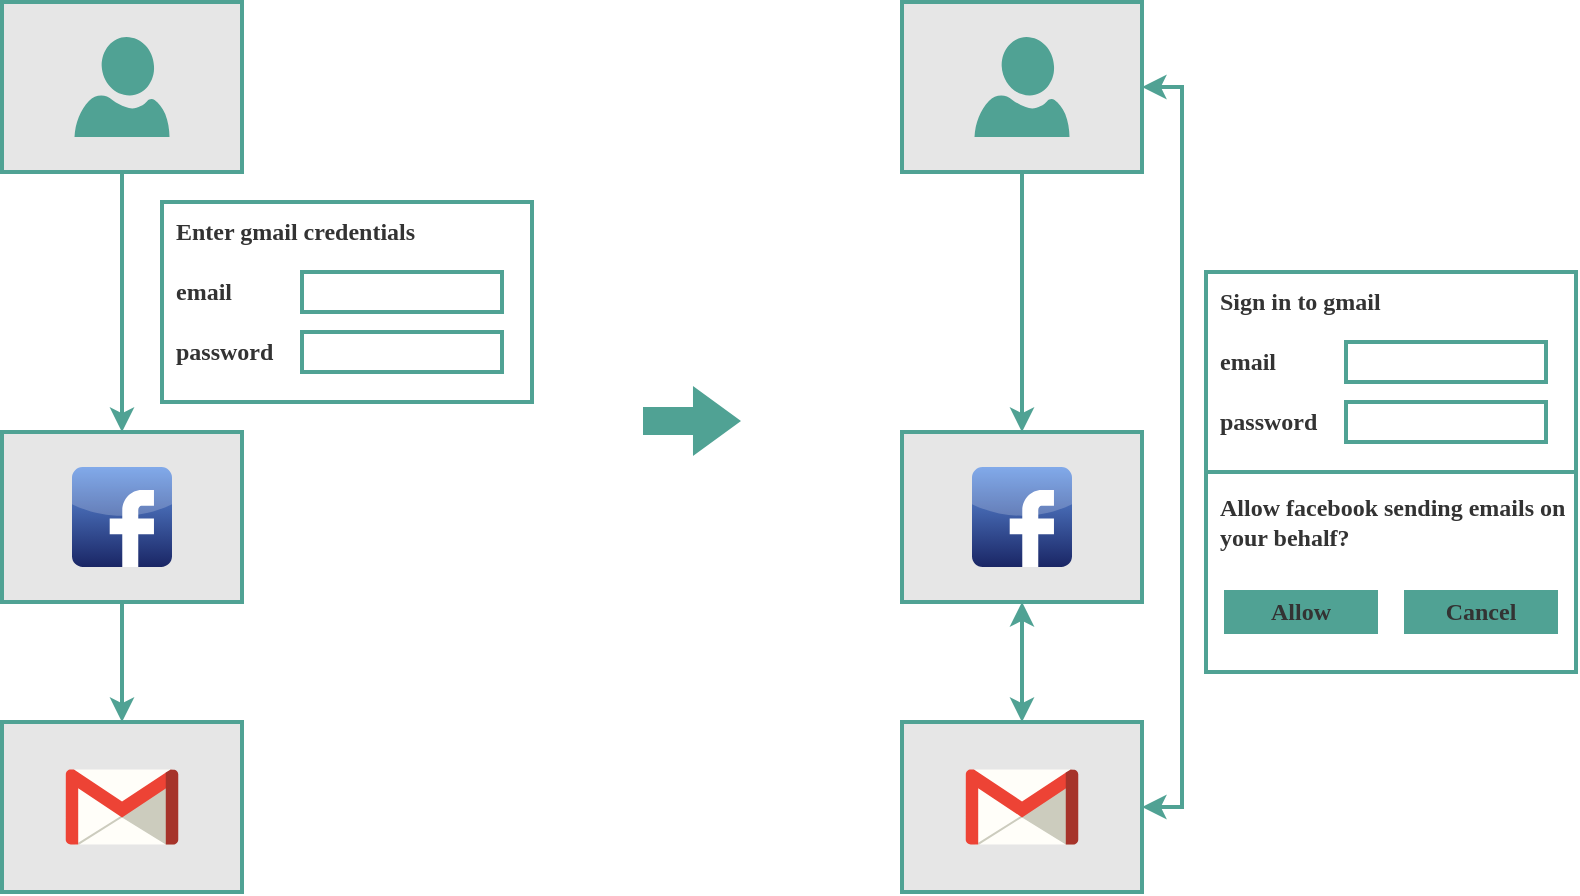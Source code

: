 <mxfile version="21.6.1" type="device">
  <diagram name="Strona-1" id="VcgliH1jRMGgWnunI4cL">
    <mxGraphModel dx="1040" dy="1201" grid="1" gridSize="10" guides="1" tooltips="1" connect="1" arrows="1" fold="1" page="1" pageScale="1" pageWidth="827" pageHeight="1169" math="0" shadow="0">
      <root>
        <mxCell id="0" />
        <mxCell id="1" parent="0" />
        <mxCell id="dydX-MhsVltvHzk1WAUs-6" value="" style="rounded=0;whiteSpace=wrap;html=1;strokeColor=#50A294;strokeWidth=2;fillColor=#E6E6E6;fontFamily=Verdana;fontSize=12;fontColor=#000000;perimeterSpacing=0;imageHeight=24;arcSize=9;" vertex="1" parent="1">
          <mxGeometry x="110" y="450" width="120" height="85" as="geometry" />
        </mxCell>
        <mxCell id="dydX-MhsVltvHzk1WAUs-8" style="edgeStyle=orthogonalEdgeStyle;rounded=0;orthogonalLoop=1;jettySize=auto;html=1;exitX=0.5;exitY=1;exitDx=0;exitDy=0;entryX=0.5;entryY=0;entryDx=0;entryDy=0;strokeColor=#50A294;strokeWidth=2;" edge="1" parent="1" source="dydX-MhsVltvHzk1WAUs-5" target="dydX-MhsVltvHzk1WAUs-6">
          <mxGeometry relative="1" as="geometry" />
        </mxCell>
        <mxCell id="dydX-MhsVltvHzk1WAUs-5" value="" style="rounded=0;whiteSpace=wrap;html=1;strokeColor=#50A294;strokeWidth=2;fillColor=#E6E6E6;fontFamily=Verdana;fontSize=12;fontColor=#000000;perimeterSpacing=0;imageHeight=24;arcSize=9;" vertex="1" parent="1">
          <mxGeometry x="110" y="305" width="120" height="85" as="geometry" />
        </mxCell>
        <mxCell id="8pFqcf_Isv4RiwaipJfo-26" value="" style="rounded=0;whiteSpace=wrap;html=1;fontColor=#333333;fillColor=none;strokeColor=#50A294;strokeWidth=2;" parent="1" vertex="1">
          <mxGeometry x="190" y="190" width="185" height="100" as="geometry" />
        </mxCell>
        <mxCell id="8pFqcf_Isv4RiwaipJfo-1" value="" style="dashed=0;outlineConnect=0;html=1;align=center;labelPosition=center;verticalLabelPosition=bottom;verticalAlign=top;shape=mxgraph.webicons.facebook;fillColor=#6294E4;gradientColor=#1A2665;fontColor=#333333;" parent="1" vertex="1">
          <mxGeometry x="145" y="322.5" width="50" height="50" as="geometry" />
        </mxCell>
        <mxCell id="8pFqcf_Isv4RiwaipJfo-2" value="" style="dashed=0;outlineConnect=0;html=1;align=center;labelPosition=center;verticalLabelPosition=bottom;verticalAlign=top;shape=mxgraph.weblogos.gmail;fontColor=#333333;" parent="1" vertex="1">
          <mxGeometry x="141.88" y="473.75" width="56.25" height="37.5" as="geometry" />
        </mxCell>
        <mxCell id="8pFqcf_Isv4RiwaipJfo-5" value="" style="rounded=0;whiteSpace=wrap;html=1;fontColor=#333333;fillColor=none;strokeColor=#50A294;strokeWidth=2;" parent="1" vertex="1">
          <mxGeometry x="260" y="225" width="100" height="20" as="geometry" />
        </mxCell>
        <mxCell id="8pFqcf_Isv4RiwaipJfo-7" value="" style="rounded=0;whiteSpace=wrap;html=1;fontColor=#333333;fillColor=none;strokeColor=#50A294;strokeWidth=2;" parent="1" vertex="1">
          <mxGeometry x="260" y="255" width="100" height="20" as="geometry" />
        </mxCell>
        <mxCell id="8pFqcf_Isv4RiwaipJfo-8" value="email" style="text;html=1;strokeColor=none;fillColor=none;align=left;verticalAlign=middle;whiteSpace=wrap;rounded=0;fontColor=#333333;fontFamily=Tahoma;fontStyle=1" parent="1" vertex="1">
          <mxGeometry x="195" y="220" width="60" height="30" as="geometry" />
        </mxCell>
        <mxCell id="8pFqcf_Isv4RiwaipJfo-9" value="password" style="text;html=1;strokeColor=none;fillColor=none;align=left;verticalAlign=middle;whiteSpace=wrap;rounded=0;fontColor=#333333;fontFamily=Tahoma;fontStyle=1" parent="1" vertex="1">
          <mxGeometry x="195" y="250" width="60" height="30" as="geometry" />
        </mxCell>
        <mxCell id="8pFqcf_Isv4RiwaipJfo-24" value="Enter gmail credentials" style="text;html=1;strokeColor=none;fillColor=none;align=left;verticalAlign=middle;whiteSpace=wrap;rounded=0;fontColor=#333333;fontFamily=Tahoma;fontStyle=1" parent="1" vertex="1">
          <mxGeometry x="195" y="190" width="175" height="30" as="geometry" />
        </mxCell>
        <mxCell id="dydX-MhsVltvHzk1WAUs-7" style="edgeStyle=orthogonalEdgeStyle;rounded=0;orthogonalLoop=1;jettySize=auto;html=1;exitX=0.5;exitY=1;exitDx=0;exitDy=0;strokeColor=#50A294;strokeWidth=2;" edge="1" parent="1" source="dydX-MhsVltvHzk1WAUs-1" target="dydX-MhsVltvHzk1WAUs-5">
          <mxGeometry relative="1" as="geometry" />
        </mxCell>
        <mxCell id="dydX-MhsVltvHzk1WAUs-1" value="" style="rounded=0;whiteSpace=wrap;html=1;strokeColor=#50A294;strokeWidth=2;fillColor=#E6E6E6;fontFamily=Verdana;fontSize=12;fontColor=#000000;perimeterSpacing=0;imageHeight=24;arcSize=9;" vertex="1" parent="1">
          <mxGeometry x="110" y="90" width="120" height="85" as="geometry" />
        </mxCell>
        <mxCell id="dydX-MhsVltvHzk1WAUs-2" value="" style="verticalLabelPosition=bottom;verticalAlign=top;strokeColor=none;fillColor=#50A294;shape=mxgraph.azure.user;dashed=1;fontSize=12;fontColor=#004C99;labelBackgroundColor=none;" vertex="1" parent="1">
          <mxGeometry x="146.25" y="107.5" width="47.5" height="50" as="geometry" />
        </mxCell>
        <mxCell id="dydX-MhsVltvHzk1WAUs-31" style="edgeStyle=orthogonalEdgeStyle;rounded=0;orthogonalLoop=1;jettySize=auto;html=1;exitX=1;exitY=0.5;exitDx=0;exitDy=0;entryX=1;entryY=0.5;entryDx=0;entryDy=0;startArrow=classic;startFill=1;strokeColor=#50A294;strokeWidth=2;" edge="1" parent="1" source="dydX-MhsVltvHzk1WAUs-9" target="dydX-MhsVltvHzk1WAUs-21">
          <mxGeometry relative="1" as="geometry" />
        </mxCell>
        <mxCell id="dydX-MhsVltvHzk1WAUs-9" value="" style="rounded=0;whiteSpace=wrap;html=1;strokeColor=#50A294;strokeWidth=2;fillColor=#E6E6E6;fontFamily=Verdana;fontSize=12;fontColor=#000000;perimeterSpacing=0;imageHeight=24;arcSize=9;" vertex="1" parent="1">
          <mxGeometry x="560" y="450" width="120" height="85" as="geometry" />
        </mxCell>
        <mxCell id="dydX-MhsVltvHzk1WAUs-10" style="edgeStyle=orthogonalEdgeStyle;rounded=0;orthogonalLoop=1;jettySize=auto;html=1;exitX=0.5;exitY=1;exitDx=0;exitDy=0;entryX=0.5;entryY=0;entryDx=0;entryDy=0;startArrow=classic;startFill=1;strokeColor=#50A294;strokeWidth=2;" edge="1" parent="1" source="dydX-MhsVltvHzk1WAUs-11" target="dydX-MhsVltvHzk1WAUs-9">
          <mxGeometry relative="1" as="geometry" />
        </mxCell>
        <mxCell id="dydX-MhsVltvHzk1WAUs-11" value="" style="rounded=0;whiteSpace=wrap;html=1;strokeColor=#50A294;strokeWidth=2;fillColor=#E6E6E6;fontFamily=Verdana;fontSize=12;fontColor=#000000;perimeterSpacing=0;imageHeight=24;arcSize=9;" vertex="1" parent="1">
          <mxGeometry x="560" y="305" width="120" height="85" as="geometry" />
        </mxCell>
        <mxCell id="dydX-MhsVltvHzk1WAUs-12" value="" style="rounded=0;whiteSpace=wrap;html=1;fontColor=#333333;fillColor=none;strokeColor=#50A294;strokeWidth=2;" vertex="1" parent="1">
          <mxGeometry x="712" y="225" width="185" height="100" as="geometry" />
        </mxCell>
        <mxCell id="dydX-MhsVltvHzk1WAUs-13" value="" style="dashed=0;outlineConnect=0;html=1;align=center;labelPosition=center;verticalLabelPosition=bottom;verticalAlign=top;shape=mxgraph.webicons.facebook;fillColor=#6294E4;gradientColor=#1A2665;fontColor=#333333;" vertex="1" parent="1">
          <mxGeometry x="595" y="322.5" width="50" height="50" as="geometry" />
        </mxCell>
        <mxCell id="dydX-MhsVltvHzk1WAUs-14" value="" style="dashed=0;outlineConnect=0;html=1;align=center;labelPosition=center;verticalLabelPosition=bottom;verticalAlign=top;shape=mxgraph.weblogos.gmail;fontColor=#333333;" vertex="1" parent="1">
          <mxGeometry x="591.88" y="473.75" width="56.25" height="37.5" as="geometry" />
        </mxCell>
        <mxCell id="dydX-MhsVltvHzk1WAUs-15" value="" style="rounded=0;whiteSpace=wrap;html=1;fontColor=#333333;fillColor=none;strokeColor=#50A294;strokeWidth=2;" vertex="1" parent="1">
          <mxGeometry x="782" y="260" width="100" height="20" as="geometry" />
        </mxCell>
        <mxCell id="dydX-MhsVltvHzk1WAUs-16" value="" style="rounded=0;whiteSpace=wrap;html=1;fontColor=#333333;fillColor=none;strokeColor=#50A294;strokeWidth=2;" vertex="1" parent="1">
          <mxGeometry x="782" y="290" width="100" height="20" as="geometry" />
        </mxCell>
        <mxCell id="dydX-MhsVltvHzk1WAUs-17" value="email" style="text;html=1;strokeColor=none;fillColor=none;align=left;verticalAlign=middle;whiteSpace=wrap;rounded=0;fontColor=#333333;fontFamily=Tahoma;fontStyle=1" vertex="1" parent="1">
          <mxGeometry x="717" y="255" width="60" height="30" as="geometry" />
        </mxCell>
        <mxCell id="dydX-MhsVltvHzk1WAUs-18" value="password" style="text;html=1;strokeColor=none;fillColor=none;align=left;verticalAlign=middle;whiteSpace=wrap;rounded=0;fontColor=#333333;fontFamily=Tahoma;fontStyle=1" vertex="1" parent="1">
          <mxGeometry x="717" y="285" width="60" height="30" as="geometry" />
        </mxCell>
        <mxCell id="dydX-MhsVltvHzk1WAUs-19" value="Sign in to gmail" style="text;html=1;strokeColor=none;fillColor=none;align=left;verticalAlign=middle;whiteSpace=wrap;rounded=0;fontColor=#333333;fontFamily=Tahoma;fontStyle=1" vertex="1" parent="1">
          <mxGeometry x="717" y="225" width="175" height="30" as="geometry" />
        </mxCell>
        <mxCell id="dydX-MhsVltvHzk1WAUs-20" style="edgeStyle=orthogonalEdgeStyle;rounded=0;orthogonalLoop=1;jettySize=auto;html=1;exitX=0.5;exitY=1;exitDx=0;exitDy=0;strokeColor=#50A294;strokeWidth=2;" edge="1" parent="1" source="dydX-MhsVltvHzk1WAUs-21" target="dydX-MhsVltvHzk1WAUs-11">
          <mxGeometry relative="1" as="geometry" />
        </mxCell>
        <mxCell id="dydX-MhsVltvHzk1WAUs-21" value="" style="rounded=0;whiteSpace=wrap;html=1;strokeColor=#50A294;strokeWidth=2;fillColor=#E6E6E6;fontFamily=Verdana;fontSize=12;fontColor=#000000;perimeterSpacing=0;imageHeight=24;arcSize=9;" vertex="1" parent="1">
          <mxGeometry x="560" y="90" width="120" height="85" as="geometry" />
        </mxCell>
        <mxCell id="dydX-MhsVltvHzk1WAUs-22" value="" style="verticalLabelPosition=bottom;verticalAlign=top;strokeColor=none;fillColor=#50A294;shape=mxgraph.azure.user;dashed=1;fontSize=12;fontColor=#004C99;labelBackgroundColor=none;" vertex="1" parent="1">
          <mxGeometry x="596.25" y="107.5" width="47.5" height="50" as="geometry" />
        </mxCell>
        <mxCell id="dydX-MhsVltvHzk1WAUs-23" value="" style="rounded=0;whiteSpace=wrap;html=1;fontColor=#333333;fillColor=none;strokeColor=#50A294;strokeWidth=2;" vertex="1" parent="1">
          <mxGeometry x="712" y="325" width="185" height="100" as="geometry" />
        </mxCell>
        <mxCell id="dydX-MhsVltvHzk1WAUs-24" value="Allow facebook sending emails on your behalf?" style="text;html=1;strokeColor=none;fillColor=none;align=left;verticalAlign=middle;whiteSpace=wrap;rounded=0;fontColor=#333333;fontFamily=Tahoma;fontStyle=1" vertex="1" parent="1">
          <mxGeometry x="717" y="335" width="175" height="30" as="geometry" />
        </mxCell>
        <mxCell id="dydX-MhsVltvHzk1WAUs-25" value="&lt;font face=&quot;Tahoma&quot;&gt;&lt;b style=&quot;&quot;&gt;Allow&lt;/b&gt;&lt;/font&gt;" style="rounded=0;whiteSpace=wrap;html=1;fontColor=#333333;fillColor=#50A294;strokeColor=#50A294;strokeWidth=2;labelBackgroundColor=none;" vertex="1" parent="1">
          <mxGeometry x="722" y="385" width="75" height="20" as="geometry" />
        </mxCell>
        <mxCell id="dydX-MhsVltvHzk1WAUs-27" value="&lt;font face=&quot;Tahoma&quot;&gt;&lt;b style=&quot;&quot;&gt;Cancel&lt;/b&gt;&lt;/font&gt;" style="rounded=0;whiteSpace=wrap;html=1;fontColor=#333333;fillColor=#50A294;strokeColor=#50A294;strokeWidth=2;labelBackgroundColor=none;" vertex="1" parent="1">
          <mxGeometry x="812" y="385" width="75" height="20" as="geometry" />
        </mxCell>
        <mxCell id="dydX-MhsVltvHzk1WAUs-34" value="" style="shape=flexArrow;endArrow=classic;html=1;rounded=0;width=14;endSize=7.67;fillColor=#50A294;strokeColor=none;" edge="1" parent="1">
          <mxGeometry width="50" height="50" relative="1" as="geometry">
            <mxPoint x="430" y="299.5" as="sourcePoint" />
            <mxPoint x="480" y="299.5" as="targetPoint" />
          </mxGeometry>
        </mxCell>
      </root>
    </mxGraphModel>
  </diagram>
</mxfile>
